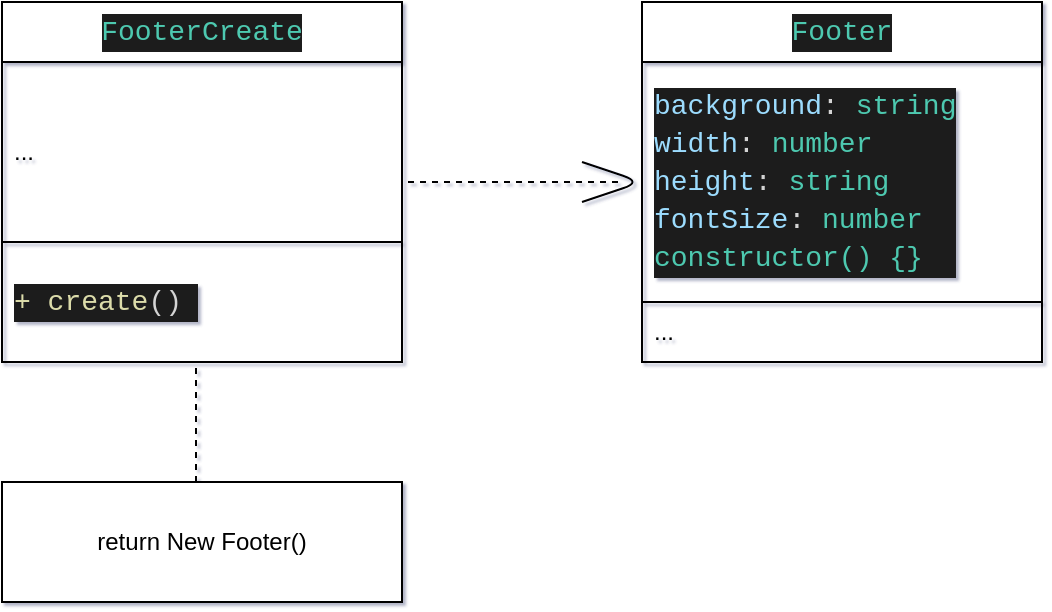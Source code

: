 <mxfile>
    <diagram id="CG0DkIICKcii5JcaN1iF" name="Страница 1">
        <mxGraphModel dx="662" dy="312" grid="1" gridSize="10" guides="1" tooltips="1" connect="1" arrows="1" fold="1" page="1" pageScale="1" pageWidth="827" pageHeight="1169" math="0" shadow="1">
            <root>
                <mxCell id="0"/>
                <mxCell id="1" parent="0"/>
                <mxCell id="73" value="&lt;div style=&quot;color: rgb(212, 212, 212); background-color: rgb(30, 30, 30); font-family: Consolas, &amp;quot;Courier New&amp;quot;, monospace; font-size: 14px; line-height: 19px;&quot;&gt;&lt;span style=&quot;color: #4ec9b0;&quot;&gt;Footer&lt;/span&gt;&lt;/div&gt;" style="swimlane;fontStyle=0;childLayout=stackLayout;horizontal=1;startSize=30;horizontalStack=0;resizeParent=1;resizeParentMax=0;resizeLast=0;collapsible=1;marginBottom=0;whiteSpace=wrap;html=1;" vertex="1" parent="1">
                    <mxGeometry x="440" y="200" width="200" height="180" as="geometry"/>
                </mxCell>
                <mxCell id="74" value="&lt;div style=&quot;color: rgb(212, 212, 212); background-color: rgb(30, 30, 30); font-family: Consolas, &amp;quot;Courier New&amp;quot;, monospace; font-size: 14px; line-height: 19px;&quot;&gt;&lt;div&gt;&lt;span style=&quot;color: #9cdcfe;&quot;&gt;background&lt;/span&gt;: &lt;span style=&quot;color: #4ec9b0;&quot;&gt;string&lt;/span&gt;&lt;/div&gt;&lt;div&gt;&lt;span style=&quot;color: #9cdcfe;&quot;&gt;width&lt;/span&gt;: &lt;span style=&quot;color: #4ec9b0;&quot;&gt;number&lt;/span&gt;&lt;/div&gt;&lt;div&gt;&lt;span style=&quot;color: #9cdcfe;&quot;&gt;height&lt;/span&gt;: &lt;span style=&quot;color: #4ec9b0;&quot;&gt;string&lt;/span&gt;&lt;/div&gt;&lt;div&gt;&lt;span style=&quot;color: #9cdcfe;&quot;&gt;fontSize&lt;/span&gt;: &lt;span style=&quot;color: #4ec9b0;&quot;&gt;number&lt;/span&gt;&lt;/div&gt;&lt;div&gt;&lt;span style=&quot;color: #4ec9b0;&quot;&gt;constructor() {}&lt;/span&gt;&lt;/div&gt;&lt;/div&gt;" style="text;strokeColor=default;fillColor=none;align=left;verticalAlign=middle;spacingLeft=4;spacingRight=4;overflow=hidden;points=[[0,0.5],[1,0.5]];portConstraint=eastwest;rotatable=0;whiteSpace=wrap;html=1;" vertex="1" parent="73">
                    <mxGeometry y="30" width="200" height="120" as="geometry"/>
                </mxCell>
                <mxCell id="76" value="..." style="text;strokeColor=none;fillColor=none;align=left;verticalAlign=middle;spacingLeft=4;spacingRight=4;overflow=hidden;points=[[0,0.5],[1,0.5]];portConstraint=eastwest;rotatable=0;whiteSpace=wrap;html=1;" vertex="1" parent="73">
                    <mxGeometry y="150" width="200" height="30" as="geometry"/>
                </mxCell>
                <mxCell id="77" value="&lt;div style=&quot;color: rgb(212, 212, 212); background-color: rgb(30, 30, 30); font-family: Consolas, &amp;quot;Courier New&amp;quot;, monospace; font-size: 14px; line-height: 19px;&quot;&gt;&lt;span style=&quot;color: #4ec9b0;&quot;&gt;FooterCreate&lt;/span&gt;&lt;/div&gt;" style="swimlane;fontStyle=0;childLayout=stackLayout;horizontal=1;startSize=30;horizontalStack=0;resizeParent=1;resizeParentMax=0;resizeLast=0;collapsible=1;marginBottom=0;whiteSpace=wrap;html=1;strokeColor=default;" vertex="1" parent="1">
                    <mxGeometry x="120" y="200" width="200" height="180" as="geometry"/>
                </mxCell>
                <mxCell id="78" value="..." style="text;strokeColor=default;fillColor=none;align=left;verticalAlign=middle;spacingLeft=4;spacingRight=4;overflow=hidden;points=[[0,0.5],[1,0.5]];portConstraint=eastwest;rotatable=0;whiteSpace=wrap;html=1;" vertex="1" parent="77">
                    <mxGeometry y="30" width="200" height="90" as="geometry"/>
                </mxCell>
                <mxCell id="80" value="&lt;div style=&quot;color: rgb(212, 212, 212); background-color: rgb(30, 30, 30); font-family: Consolas, &amp;quot;Courier New&amp;quot;, monospace; font-size: 14px; line-height: 19px;&quot;&gt;&lt;span style=&quot;color: #dcdcaa;&quot;&gt;+ create&lt;/span&gt;()&amp;nbsp;&lt;/div&gt;" style="text;strokeColor=none;fillColor=none;align=left;verticalAlign=middle;spacingLeft=4;spacingRight=4;overflow=hidden;points=[[0,0.5],[1,0.5]];portConstraint=eastwest;rotatable=0;whiteSpace=wrap;html=1;" vertex="1" parent="77">
                    <mxGeometry y="120" width="200" height="60" as="geometry"/>
                </mxCell>
                <mxCell id="81" value="" style="endArrow=none;dashed=1;html=1;exitX=1.015;exitY=0.667;exitDx=0;exitDy=0;exitPerimeter=0;" edge="1" parent="1" source="78">
                    <mxGeometry width="50" height="50" relative="1" as="geometry">
                        <mxPoint x="320" y="310" as="sourcePoint"/>
                        <mxPoint x="430" y="290" as="targetPoint"/>
                    </mxGeometry>
                </mxCell>
                <mxCell id="82" value="" style="endArrow=none;html=1;" edge="1" parent="1">
                    <mxGeometry width="50" height="50" relative="1" as="geometry">
                        <mxPoint x="410" y="300" as="sourcePoint"/>
                        <mxPoint x="410" y="280" as="targetPoint"/>
                        <Array as="points">
                            <mxPoint x="440" y="290"/>
                        </Array>
                    </mxGeometry>
                </mxCell>
                <mxCell id="86" value="" style="endArrow=none;dashed=1;html=1;entryX=0.485;entryY=1.05;entryDx=0;entryDy=0;entryPerimeter=0;" edge="1" parent="1" target="80">
                    <mxGeometry width="50" height="50" relative="1" as="geometry">
                        <mxPoint x="217" y="440" as="sourcePoint"/>
                        <mxPoint x="370" y="460" as="targetPoint"/>
                    </mxGeometry>
                </mxCell>
                <mxCell id="87" value="return New Footer()" style="rounded=0;whiteSpace=wrap;html=1;strokeColor=default;" vertex="1" parent="1">
                    <mxGeometry x="120" y="440" width="200" height="60" as="geometry"/>
                </mxCell>
            </root>
        </mxGraphModel>
    </diagram>
</mxfile>
